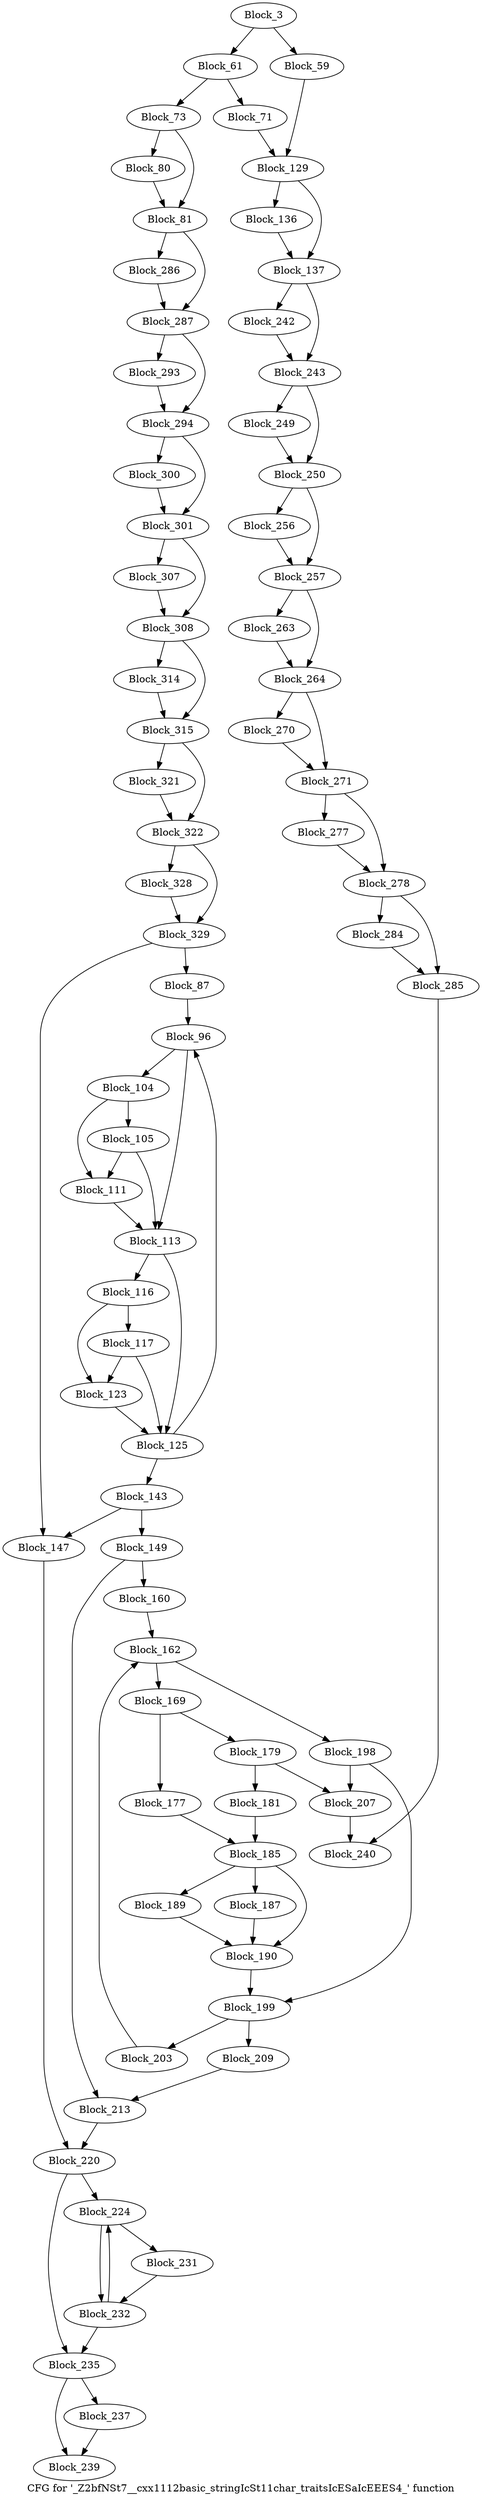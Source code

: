 digraph "CFG for '_Z2bfNSt7__cxx1112basic_stringIcSt11char_traitsIcESaIcEEES4_' function" {
	label="CFG for '_Z2bfNSt7__cxx1112basic_stringIcSt11char_traitsIcESaIcEEES4_' function";

	block_3 [label="Block_3"];
	block_3 -> block_61;
	block_3 -> block_59;
	block_59 [label="Block_59"];
	block_59 -> block_129;
	block_61 [label="Block_61"];
	block_61 -> block_73;
	block_61 -> block_71;
	block_71 [label="Block_71"];
	block_71 -> block_129;
	block_73 [label="Block_73"];
	block_73:s0 -> block_81;
	block_73:s1 -> block_80;
	block_80 [label="Block_80"];
	block_80 -> block_81;
	block_81 [label="Block_81"];
	block_81:s0 -> block_287;
	block_81:s1 -> block_286;
	block_87 [label="Block_87"];
	block_87 -> block_96;
	block_96 [label="Block_96"];
	block_96:s0 -> block_104;
	block_96:s1 -> block_113;
	block_104 [label="Block_104"];
	block_104:s0 -> block_111;
	block_104:s1 -> block_105;
	block_105 [label="Block_105"];
	block_105:s0 -> block_111;
	block_105:s1 -> block_113;
	block_111 [label="Block_111"];
	block_111 -> block_113;
	block_113 [label="Block_113"];
	block_113:s0 -> block_116;
	block_113:s1 -> block_125;
	block_116 [label="Block_116"];
	block_116:s0 -> block_123;
	block_116:s1 -> block_117;
	block_117 [label="Block_117"];
	block_117:s0 -> block_123;
	block_117:s1 -> block_125;
	block_123 [label="Block_123"];
	block_123 -> block_125;
	block_125 [label="Block_125"];
	block_125:s0 -> block_143;
	block_125:s1 -> block_96;
	block_129 [label="Block_129"];
	block_129:s0 -> block_137;
	block_129:s1 -> block_136;
	block_136 [label="Block_136"];
	block_136 -> block_137;
	block_137 [label="Block_137"];
	block_137:s0 -> block_243;
	block_137:s1 -> block_242;
	block_143 [label="Block_143"];
	block_143:s0 -> block_147;
	block_143:s1 -> block_149;
	block_147 [label="Block_147"];
	block_147 -> block_220;
	block_149 [label="Block_149"];
	block_149:s0 -> block_160;
	block_149:s1 -> block_213;
	block_160 [label="Block_160"];
	block_160 -> block_162;
	block_162 [label="Block_162"];
	block_162:s0 -> block_198;
	block_162:s1 -> block_169;
	block_169 [label="Block_169"];
	block_169:s0 -> block_179;
	block_169:s1 -> block_177;
	block_177 [label="Block_177"];
	block_177 -> block_185;
	block_179 [label="Block_179"];
	block_179 -> block_181;
	block_179 -> block_207;
	block_181 [label="Block_181"];
	block_181 -> block_185;
	block_185 [label="Block_185"];
	block_185:s0 -> block_189;
	block_185:s1 -> block_187;
	block_185:s2 -> block_190;
	block_187 [label="Block_187"];
	block_187 -> block_190;
	block_189 [label="Block_189"];
	block_189 -> block_190;
	block_190 [label="Block_190"];
	block_190 -> block_199;
	block_198 [label="Block_198"];
	block_198 -> block_199;
	block_198 -> block_207;
	block_199 [label="Block_199"];
	block_199:s0 -> block_209;
	block_199:s1 -> block_203;
	block_203 [label="Block_203"];
	block_203 -> block_162;
	block_207 [label="Block_207"];
	block_207 -> block_240;
	block_209 [label="Block_209"];
	block_209 -> block_213;
	block_213 [label="Block_213"];
	block_213 -> block_220;
	block_220 [label="Block_220"];
	block_220:s0 -> block_235;
	block_220:s1 -> block_224;
	block_224 [label="Block_224"];
	block_224:s0 -> block_232;
	block_224:s1 -> block_231;
	block_231 [label="Block_231"];
	block_231 -> block_232;
	block_232 [label="Block_232"];
	block_232:s0 -> block_235;
	block_232:s1 -> block_224;
	block_235 [label="Block_235"];
	block_235:s0 -> block_239;
	block_235:s1 -> block_237;
	block_237 [label="Block_237"];
	block_237 -> block_239;
	block_239 [label="Block_239"];
	block_240 [label="Block_240"];
	block_242 [label="Block_242"];
	block_242 -> block_243;
	block_243 [label="Block_243"];
	block_243:s0 -> block_250;
	block_243:s1 -> block_249;
	block_249 [label="Block_249"];
	block_249 -> block_250;
	block_250 [label="Block_250"];
	block_250:s0 -> block_257;
	block_250:s1 -> block_256;
	block_256 [label="Block_256"];
	block_256 -> block_257;
	block_257 [label="Block_257"];
	block_257:s0 -> block_264;
	block_257:s1 -> block_263;
	block_263 [label="Block_263"];
	block_263 -> block_264;
	block_264 [label="Block_264"];
	block_264:s0 -> block_271;
	block_264:s1 -> block_270;
	block_270 [label="Block_270"];
	block_270 -> block_271;
	block_271 [label="Block_271"];
	block_271:s0 -> block_278;
	block_271:s1 -> block_277;
	block_277 [label="Block_277"];
	block_277 -> block_278;
	block_278 [label="Block_278"];
	block_278:s0 -> block_285;
	block_278:s1 -> block_284;
	block_284 [label="Block_284"];
	block_284 -> block_285;
	block_285 [label="Block_285"];
	block_285 -> block_240;
	block_286 [label="Block_286"];
	block_286 -> block_287;
	block_287 [label="Block_287"];
	block_287:s0 -> block_294;
	block_287:s1 -> block_293;
	block_293 [label="Block_293"];
	block_293 -> block_294;
	block_294 [label="Block_294"];
	block_294:s0 -> block_301;
	block_294:s1 -> block_300;
	block_300 [label="Block_300"];
	block_300 -> block_301;
	block_301 [label="Block_301"];
	block_301:s0 -> block_308;
	block_301:s1 -> block_307;
	block_307 [label="Block_307"];
	block_307 -> block_308;
	block_308 [label="Block_308"];
	block_308:s0 -> block_315;
	block_308:s1 -> block_314;
	block_314 [label="Block_314"];
	block_314 -> block_315;
	block_315 [label="Block_315"];
	block_315:s0 -> block_322;
	block_315:s1 -> block_321;
	block_321 [label="Block_321"];
	block_321 -> block_322;
	block_322 [label="Block_322"];
	block_322:s0 -> block_329;
	block_322:s1 -> block_328;
	block_328 [label="Block_328"];
	block_328 -> block_329;
	block_329 [label="Block_329"];
	block_329:s0 -> block_147;
	block_329:s1 -> block_87;
}
